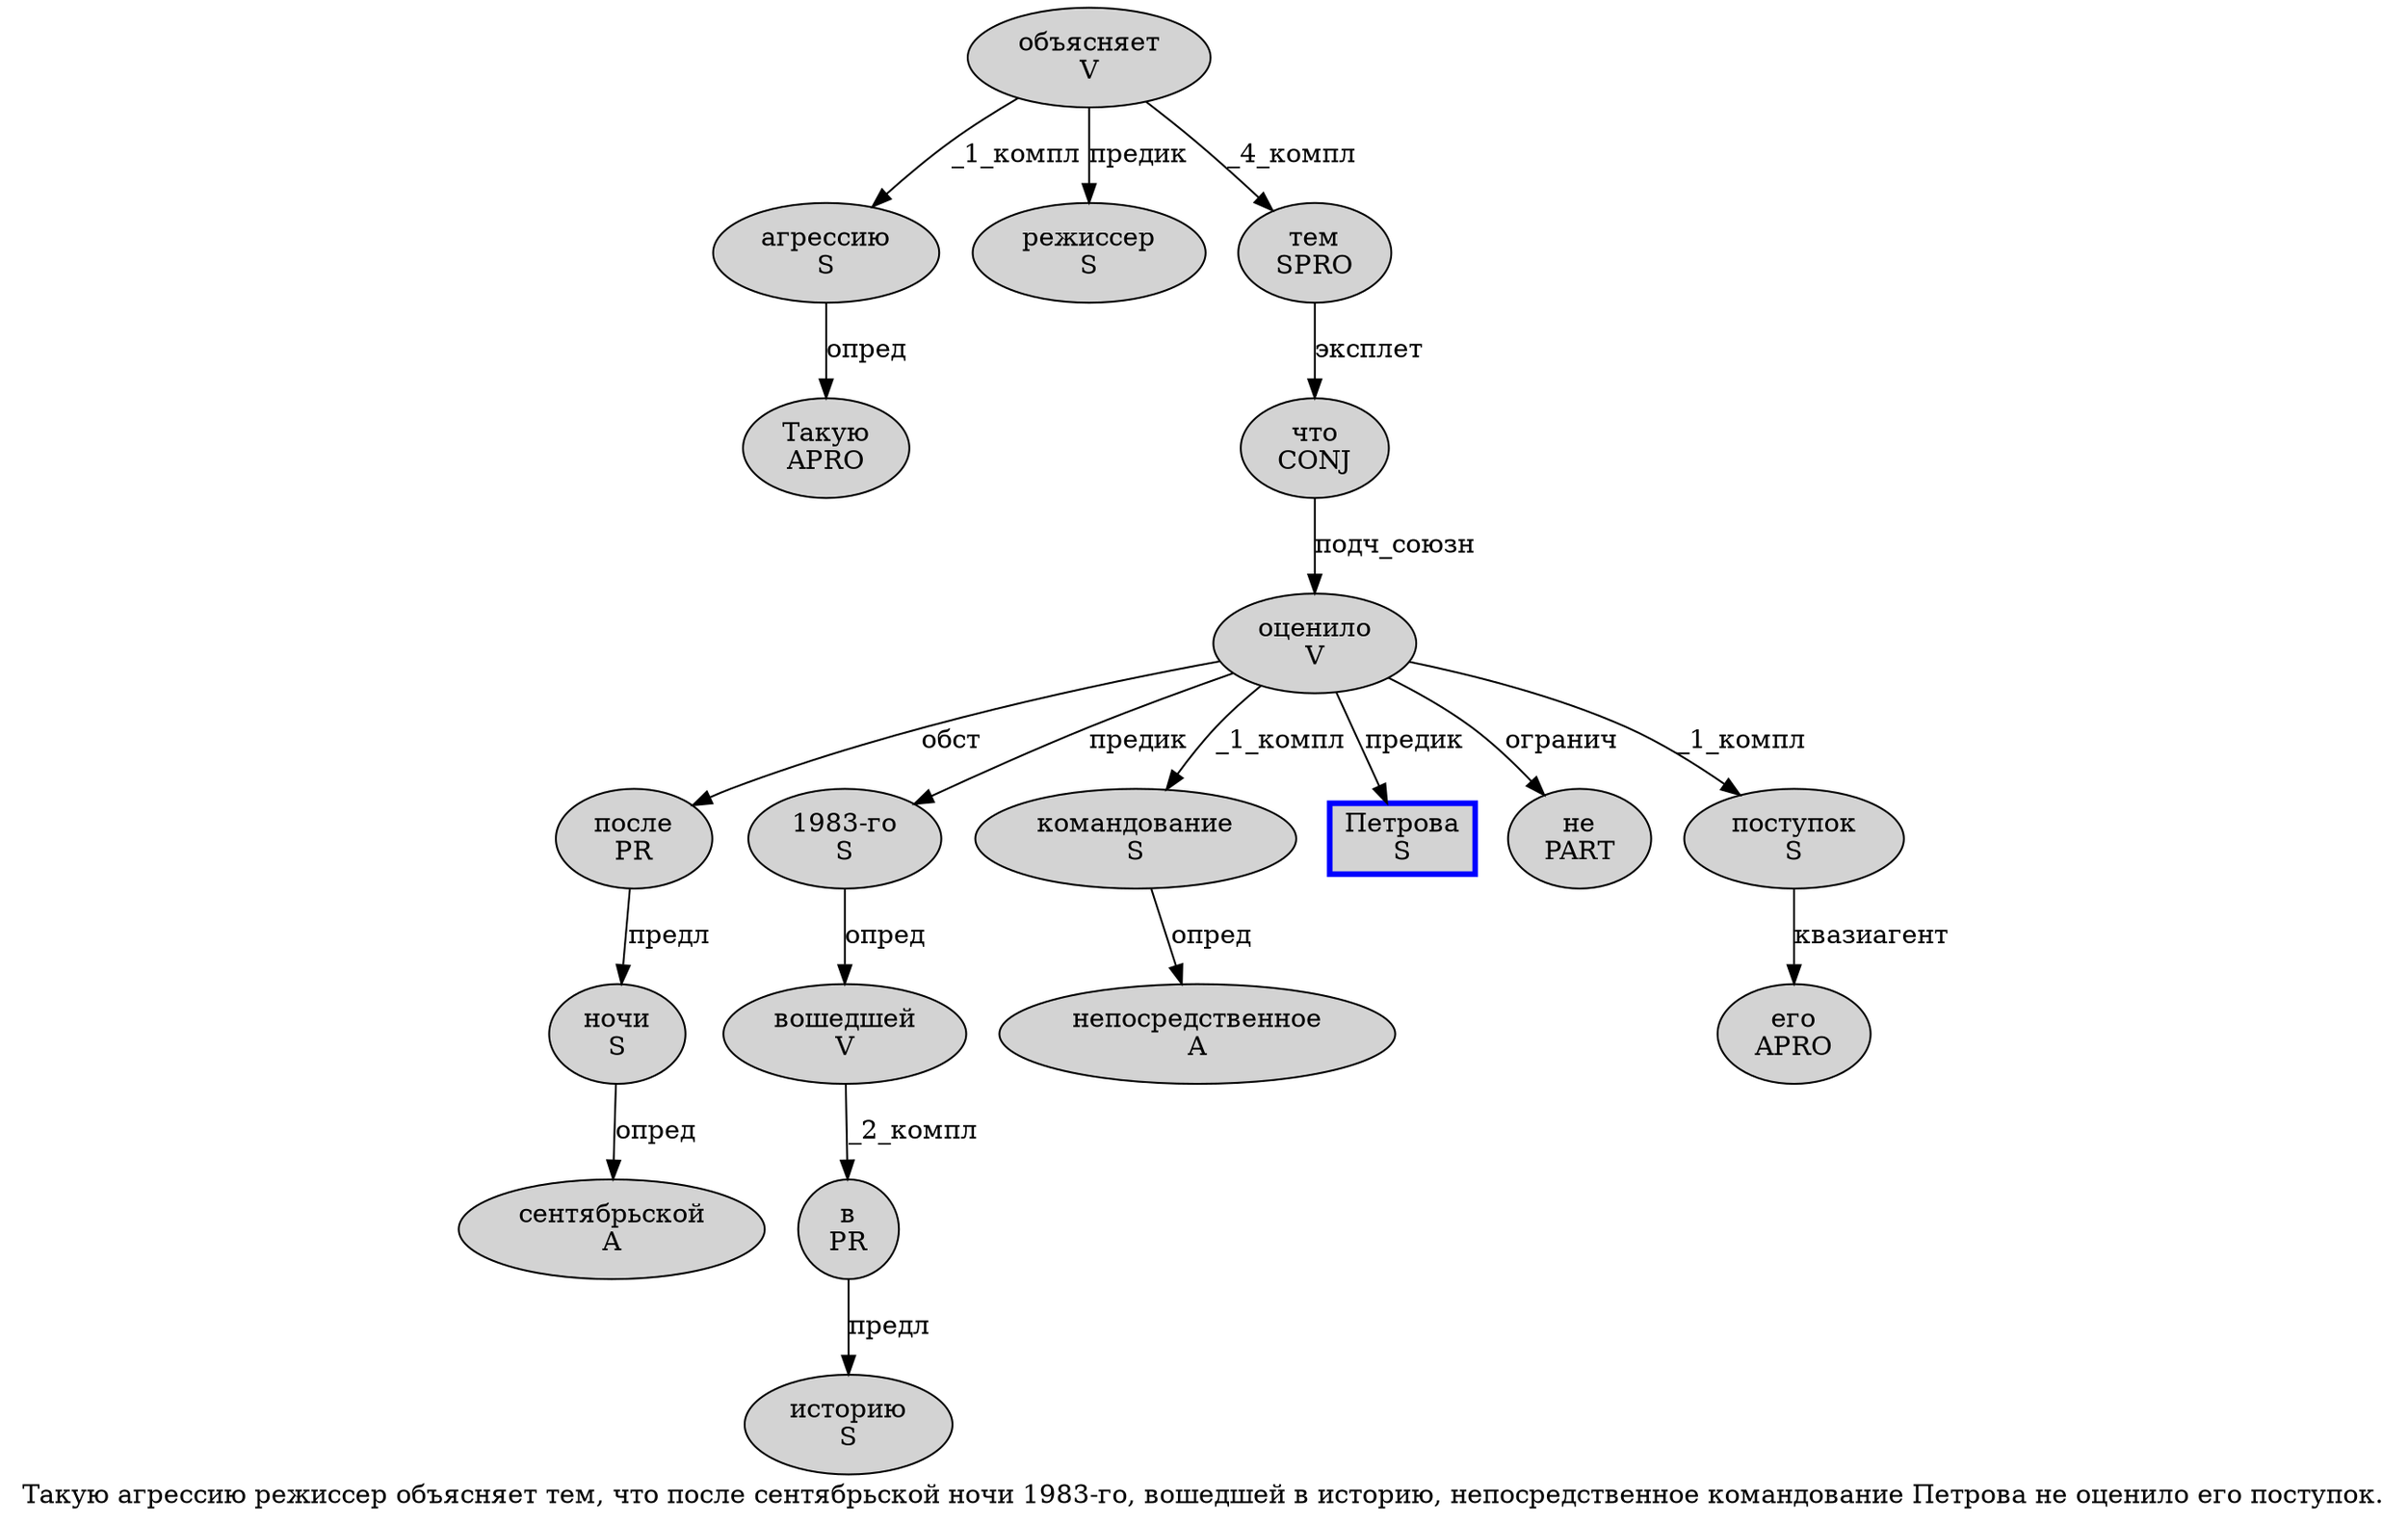 digraph SENTENCE_1573 {
	graph [label="Такую агрессию режиссер объясняет тем, что после сентябрьской ночи 1983-го, вошедшей в историю, непосредственное командование Петрова не оценило его поступок."]
	node [style=filled]
		0 [label="Такую
APRO" color="" fillcolor=lightgray penwidth=1 shape=ellipse]
		1 [label="агрессию
S" color="" fillcolor=lightgray penwidth=1 shape=ellipse]
		2 [label="режиссер
S" color="" fillcolor=lightgray penwidth=1 shape=ellipse]
		3 [label="объясняет
V" color="" fillcolor=lightgray penwidth=1 shape=ellipse]
		4 [label="тем
SPRO" color="" fillcolor=lightgray penwidth=1 shape=ellipse]
		6 [label="что
CONJ" color="" fillcolor=lightgray penwidth=1 shape=ellipse]
		7 [label="после
PR" color="" fillcolor=lightgray penwidth=1 shape=ellipse]
		8 [label="сентябрьской
A" color="" fillcolor=lightgray penwidth=1 shape=ellipse]
		9 [label="ночи
S" color="" fillcolor=lightgray penwidth=1 shape=ellipse]
		10 [label="1983-го
S" color="" fillcolor=lightgray penwidth=1 shape=ellipse]
		12 [label="вошедшей
V" color="" fillcolor=lightgray penwidth=1 shape=ellipse]
		13 [label="в
PR" color="" fillcolor=lightgray penwidth=1 shape=ellipse]
		14 [label="историю
S" color="" fillcolor=lightgray penwidth=1 shape=ellipse]
		16 [label="непосредственное
A" color="" fillcolor=lightgray penwidth=1 shape=ellipse]
		17 [label="командование
S" color="" fillcolor=lightgray penwidth=1 shape=ellipse]
		18 [label="Петрова
S" color=blue fillcolor=lightgray penwidth=3 shape=box]
		19 [label="не
PART" color="" fillcolor=lightgray penwidth=1 shape=ellipse]
		20 [label="оценило
V" color="" fillcolor=lightgray penwidth=1 shape=ellipse]
		21 [label="его
APRO" color="" fillcolor=lightgray penwidth=1 shape=ellipse]
		22 [label="поступок
S" color="" fillcolor=lightgray penwidth=1 shape=ellipse]
			7 -> 9 [label="предл"]
			20 -> 7 [label="обст"]
			20 -> 10 [label="предик"]
			20 -> 17 [label="_1_компл"]
			20 -> 18 [label="предик"]
			20 -> 19 [label="огранич"]
			20 -> 22 [label="_1_компл"]
			13 -> 14 [label="предл"]
			6 -> 20 [label="подч_союзн"]
			3 -> 1 [label="_1_компл"]
			3 -> 2 [label="предик"]
			3 -> 4 [label="_4_компл"]
			4 -> 6 [label="эксплет"]
			10 -> 12 [label="опред"]
			1 -> 0 [label="опред"]
			17 -> 16 [label="опред"]
			9 -> 8 [label="опред"]
			22 -> 21 [label="квазиагент"]
			12 -> 13 [label="_2_компл"]
}